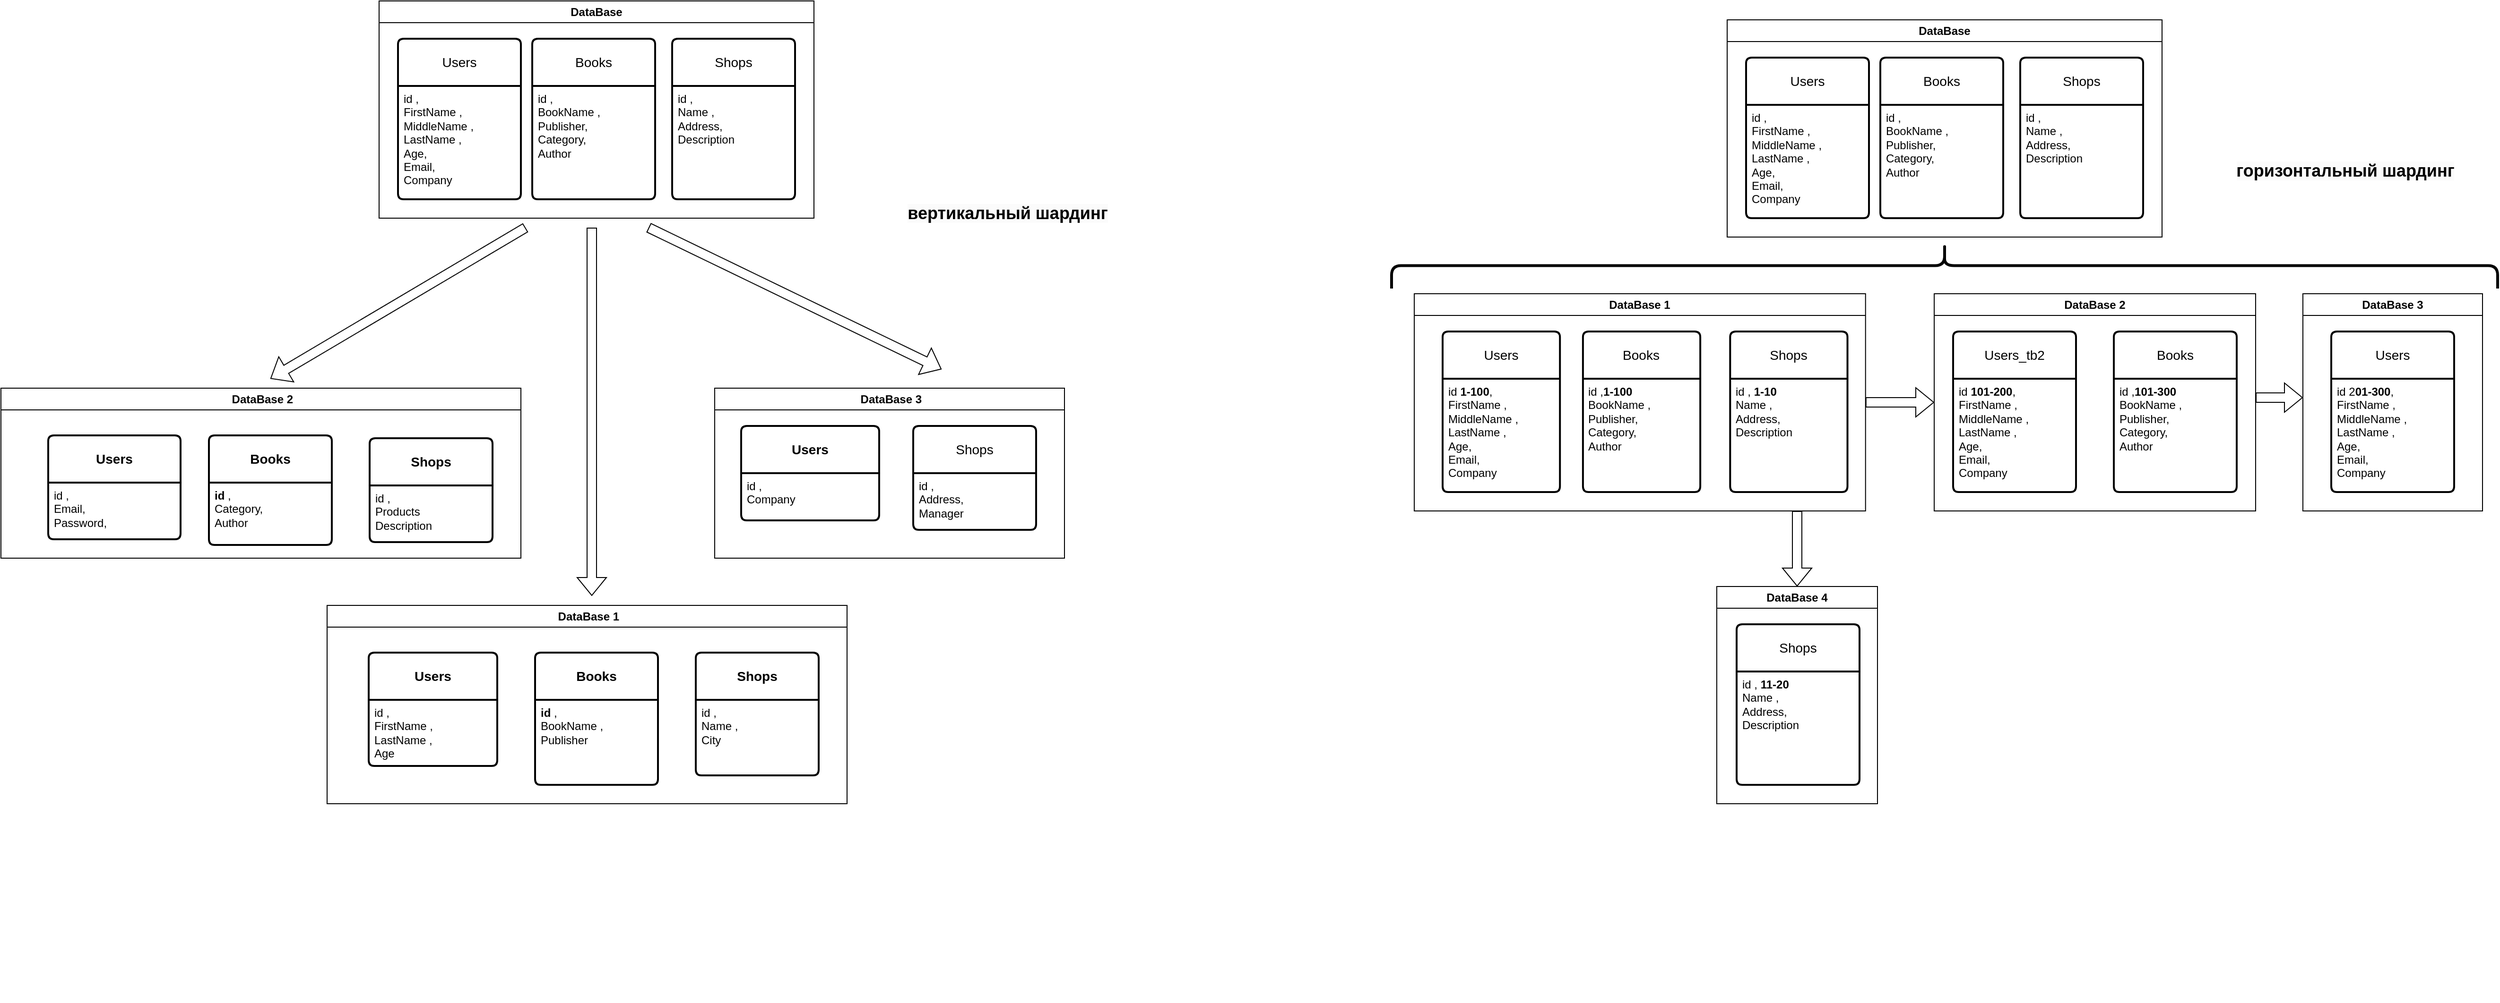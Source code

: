 <mxfile version="21.6.8" type="github">
  <diagram id="C5RBs43oDa-KdzZeNtuy" name="Page-1">
    <mxGraphModel dx="1893" dy="1016" grid="1" gridSize="10" guides="1" tooltips="1" connect="1" arrows="1" fold="1" page="1" pageScale="1" pageWidth="827" pageHeight="1169" math="0" shadow="0">
      <root>
        <mxCell id="WIyWlLk6GJQsqaUBKTNV-0" />
        <mxCell id="WIyWlLk6GJQsqaUBKTNV-1" parent="WIyWlLk6GJQsqaUBKTNV-0" />
        <mxCell id="czhrimL0n0Uo2CRbuoZP-21" value="&amp;nbsp;DataBase 1" style="swimlane;whiteSpace=wrap;html=1;" parent="WIyWlLk6GJQsqaUBKTNV-1" vertex="1">
          <mxGeometry x="-150" y="640" width="550" height="210" as="geometry" />
        </mxCell>
        <mxCell id="czhrimL0n0Uo2CRbuoZP-22" value="Books" style="swimlane;childLayout=stackLayout;horizontal=1;startSize=50;horizontalStack=0;rounded=1;fontSize=14;fontStyle=1;strokeWidth=2;resizeParent=0;resizeLast=1;shadow=0;dashed=0;align=center;arcSize=4;whiteSpace=wrap;html=1;" parent="czhrimL0n0Uo2CRbuoZP-21" vertex="1">
          <mxGeometry x="220" y="50" width="130" height="140" as="geometry">
            <mxRectangle x="40" y="90" width="130" height="50" as="alternateBounds" />
          </mxGeometry>
        </mxCell>
        <mxCell id="czhrimL0n0Uo2CRbuoZP-23" value="&lt;div&gt;&lt;b&gt;id &lt;/b&gt;,&lt;/div&gt;&lt;div&gt;BookName ,&lt;span style=&quot;&quot;&gt;&lt;/span&gt;&lt;/div&gt;Publisher&lt;div&gt;&lt;br&gt;&lt;/div&gt;" style="align=left;strokeColor=none;fillColor=none;spacingLeft=4;fontSize=12;verticalAlign=top;resizable=0;rotatable=0;part=1;html=1;" parent="czhrimL0n0Uo2CRbuoZP-22" vertex="1">
          <mxGeometry y="50" width="130" height="120" as="geometry" />
        </mxCell>
        <mxCell id="czhrimL0n0Uo2CRbuoZP-30" value="" style="rounded=0;whiteSpace=wrap;html=1;" parent="czhrimL0n0Uo2CRbuoZP-22" vertex="1">
          <mxGeometry y="170" width="130" height="-30" as="geometry" />
        </mxCell>
        <mxCell id="czhrimL0n0Uo2CRbuoZP-19" value="Shops" style="swimlane;childLayout=stackLayout;horizontal=1;startSize=50;horizontalStack=0;rounded=1;fontSize=14;fontStyle=1;strokeWidth=2;resizeParent=0;resizeLast=1;shadow=0;dashed=0;align=center;arcSize=4;whiteSpace=wrap;html=1;" parent="czhrimL0n0Uo2CRbuoZP-21" vertex="1">
          <mxGeometry x="390" y="50" width="130" height="130" as="geometry">
            <mxRectangle x="40" y="90" width="130" height="50" as="alternateBounds" />
          </mxGeometry>
        </mxCell>
        <mxCell id="czhrimL0n0Uo2CRbuoZP-20" value="&lt;div&gt;id ,&lt;/div&gt;&lt;div&gt;Name ,&lt;span style=&quot;&quot;&gt;&lt;/span&gt;&lt;/div&gt;&lt;div&gt;Сity&lt;/div&gt;&lt;span style=&quot;background-color: initial;&quot;&gt;&lt;br&gt;&lt;br&gt;&lt;/span&gt;" style="align=left;strokeColor=none;fillColor=none;spacingLeft=4;fontSize=12;verticalAlign=top;resizable=0;rotatable=0;part=1;html=1;" parent="czhrimL0n0Uo2CRbuoZP-19" vertex="1">
          <mxGeometry y="50" width="130" height="80" as="geometry" />
        </mxCell>
        <mxCell id="czhrimL0n0Uo2CRbuoZP-17" value="Users" style="swimlane;childLayout=stackLayout;horizontal=1;startSize=50;horizontalStack=0;rounded=1;fontSize=14;fontStyle=1;strokeWidth=2;resizeParent=0;resizeLast=1;shadow=0;dashed=0;align=center;arcSize=4;whiteSpace=wrap;html=1;" parent="czhrimL0n0Uo2CRbuoZP-21" vertex="1">
          <mxGeometry x="44" y="50" width="136" height="120" as="geometry">
            <mxRectangle x="40" y="90" width="130" height="50" as="alternateBounds" />
          </mxGeometry>
        </mxCell>
        <mxCell id="czhrimL0n0Uo2CRbuoZP-18" value="&lt;div&gt;id ,&lt;/div&gt;&lt;div&gt;FirstName ,&lt;span style=&quot;&quot;&gt;&lt;/span&gt;&lt;/div&gt;&lt;div&gt;&lt;span style=&quot;background-color: initial;&quot;&gt;LastName ,&lt;/span&gt;&lt;br&gt;&lt;/div&gt;&lt;div&gt;Age&lt;/div&gt;" style="align=left;strokeColor=none;fillColor=none;spacingLeft=4;fontSize=12;verticalAlign=top;resizable=0;rotatable=0;part=1;html=1;" parent="czhrimL0n0Uo2CRbuoZP-17" vertex="1">
          <mxGeometry y="50" width="136" height="70" as="geometry" />
        </mxCell>
        <mxCell id="czhrimL0n0Uo2CRbuoZP-6" value="Users" style="swimlane;childLayout=stackLayout;horizontal=1;startSize=50;horizontalStack=0;rounded=1;fontSize=14;fontStyle=0;strokeWidth=2;resizeParent=0;resizeLast=1;shadow=0;dashed=0;align=center;arcSize=4;whiteSpace=wrap;html=1;" parent="WIyWlLk6GJQsqaUBKTNV-1" vertex="1">
          <mxGeometry x="-75" y="40" width="130" height="170" as="geometry">
            <mxRectangle x="40" y="90" width="130" height="50" as="alternateBounds" />
          </mxGeometry>
        </mxCell>
        <mxCell id="czhrimL0n0Uo2CRbuoZP-7" value="&lt;div&gt;id ,&lt;/div&gt;&lt;div&gt;FirstName ,&lt;span style=&quot;&quot;&gt;&lt;/span&gt;&lt;/div&gt;&lt;div&gt;&lt;span style=&quot;&quot;&gt;MiddleName ,&lt;/span&gt;&lt;/div&gt;&lt;div&gt;LastName ,&lt;/div&gt;&lt;div&gt;Age,&lt;/div&gt;&lt;div&gt;Email,&lt;/div&gt;&lt;div&gt;Company&lt;/div&gt;" style="align=left;strokeColor=none;fillColor=none;spacingLeft=4;fontSize=12;verticalAlign=top;resizable=0;rotatable=0;part=1;html=1;" parent="czhrimL0n0Uo2CRbuoZP-6" vertex="1">
          <mxGeometry y="50" width="130" height="120" as="geometry" />
        </mxCell>
        <mxCell id="czhrimL0n0Uo2CRbuoZP-10" value="Shops" style="swimlane;childLayout=stackLayout;horizontal=1;startSize=50;horizontalStack=0;rounded=1;fontSize=14;fontStyle=0;strokeWidth=2;resizeParent=0;resizeLast=1;shadow=0;dashed=0;align=center;arcSize=4;whiteSpace=wrap;html=1;" parent="WIyWlLk6GJQsqaUBKTNV-1" vertex="1">
          <mxGeometry x="215" y="40" width="130" height="170" as="geometry">
            <mxRectangle x="40" y="90" width="130" height="50" as="alternateBounds" />
          </mxGeometry>
        </mxCell>
        <mxCell id="czhrimL0n0Uo2CRbuoZP-11" value="&lt;div&gt;id ,&lt;/div&gt;&lt;div&gt;Name ,&lt;span style=&quot;&quot;&gt;&lt;/span&gt;&lt;/div&gt;Address&lt;span style=&quot;background-color: initial;&quot;&gt;,&lt;br&gt;Description&lt;br&gt;&lt;br&gt;&lt;/span&gt;" style="align=left;strokeColor=none;fillColor=none;spacingLeft=4;fontSize=12;verticalAlign=top;resizable=0;rotatable=0;part=1;html=1;" parent="czhrimL0n0Uo2CRbuoZP-10" vertex="1">
          <mxGeometry y="50" width="130" height="120" as="geometry" />
        </mxCell>
        <mxCell id="czhrimL0n0Uo2CRbuoZP-13" value="DataBase" style="swimlane;whiteSpace=wrap;html=1;" parent="WIyWlLk6GJQsqaUBKTNV-1" vertex="1">
          <mxGeometry x="-95" width="460" height="230" as="geometry" />
        </mxCell>
        <mxCell id="czhrimL0n0Uo2CRbuoZP-8" value="Books" style="swimlane;childLayout=stackLayout;horizontal=1;startSize=50;horizontalStack=0;rounded=1;fontSize=14;fontStyle=0;strokeWidth=2;resizeParent=0;resizeLast=1;shadow=0;dashed=0;align=center;arcSize=4;whiteSpace=wrap;html=1;" parent="czhrimL0n0Uo2CRbuoZP-13" vertex="1">
          <mxGeometry x="162" y="40" width="130" height="170" as="geometry">
            <mxRectangle x="40" y="90" width="130" height="50" as="alternateBounds" />
          </mxGeometry>
        </mxCell>
        <mxCell id="czhrimL0n0Uo2CRbuoZP-9" value="&lt;div&gt;id ,&lt;/div&gt;&lt;div&gt;BookName ,&lt;span style=&quot;&quot;&gt;&lt;/span&gt;&lt;/div&gt;Publisher&lt;span style=&quot;background-color: initial;&quot;&gt;,&lt;/span&gt;&lt;br&gt;&lt;div&gt;Category,&lt;/div&gt;&lt;div&gt;Author&lt;br&gt;&lt;/div&gt;" style="align=left;strokeColor=none;fillColor=none;spacingLeft=4;fontSize=12;verticalAlign=top;resizable=0;rotatable=0;part=1;html=1;" parent="czhrimL0n0Uo2CRbuoZP-8" vertex="1">
          <mxGeometry y="50" width="130" height="120" as="geometry" />
        </mxCell>
        <mxCell id="czhrimL0n0Uo2CRbuoZP-66" value="DataBase 2" style="swimlane;whiteSpace=wrap;html=1;" parent="WIyWlLk6GJQsqaUBKTNV-1" vertex="1">
          <mxGeometry x="1550" y="310" width="340" height="230" as="geometry">
            <mxRectangle x="690" y="580" width="110" height="30" as="alternateBounds" />
          </mxGeometry>
        </mxCell>
        <mxCell id="czhrimL0n0Uo2CRbuoZP-69" value="Users_tb2" style="swimlane;childLayout=stackLayout;horizontal=1;startSize=50;horizontalStack=0;rounded=1;fontSize=14;fontStyle=0;strokeWidth=2;resizeParent=0;resizeLast=1;shadow=0;dashed=0;align=center;arcSize=4;whiteSpace=wrap;html=1;" parent="czhrimL0n0Uo2CRbuoZP-66" vertex="1">
          <mxGeometry x="20" y="40" width="130" height="170" as="geometry">
            <mxRectangle x="40" y="90" width="130" height="50" as="alternateBounds" />
          </mxGeometry>
        </mxCell>
        <mxCell id="czhrimL0n0Uo2CRbuoZP-70" value="&lt;div&gt;id &lt;b&gt;101-200&lt;/b&gt;,&lt;/div&gt;&lt;div&gt;FirstName ,&lt;span style=&quot;&quot;&gt;&lt;/span&gt;&lt;/div&gt;&lt;div&gt;&lt;span style=&quot;&quot;&gt;MiddleName ,&lt;/span&gt;&lt;/div&gt;&lt;div&gt;LastName ,&lt;/div&gt;&lt;div&gt;Age,&lt;/div&gt;&lt;div&gt;Email,&lt;/div&gt;&lt;div&gt;Company&lt;/div&gt;" style="align=left;strokeColor=none;fillColor=none;spacingLeft=4;fontSize=12;verticalAlign=top;resizable=0;rotatable=0;part=1;html=1;" parent="czhrimL0n0Uo2CRbuoZP-69" vertex="1">
          <mxGeometry y="50" width="130" height="120" as="geometry" />
        </mxCell>
        <mxCell id="czhrimL0n0Uo2CRbuoZP-176" value="Books" style="swimlane;childLayout=stackLayout;horizontal=1;startSize=50;horizontalStack=0;rounded=1;fontSize=14;fontStyle=0;strokeWidth=2;resizeParent=0;resizeLast=1;shadow=0;dashed=0;align=center;arcSize=4;whiteSpace=wrap;html=1;" parent="czhrimL0n0Uo2CRbuoZP-66" vertex="1">
          <mxGeometry x="190" y="40" width="130" height="170" as="geometry">
            <mxRectangle x="40" y="90" width="130" height="50" as="alternateBounds" />
          </mxGeometry>
        </mxCell>
        <mxCell id="czhrimL0n0Uo2CRbuoZP-177" value="&lt;div&gt;id ,&lt;b&gt;101-300&lt;/b&gt;&lt;/div&gt;&lt;div&gt;BookName ,&lt;span style=&quot;&quot;&gt;&lt;/span&gt;&lt;/div&gt;Publisher&lt;span style=&quot;background-color: initial;&quot;&gt;,&lt;/span&gt;&lt;br&gt;&lt;div&gt;Category,&lt;/div&gt;&lt;div&gt;Author&lt;br&gt;&lt;/div&gt;" style="align=left;strokeColor=none;fillColor=none;spacingLeft=4;fontSize=12;verticalAlign=top;resizable=0;rotatable=0;part=1;html=1;" parent="czhrimL0n0Uo2CRbuoZP-176" vertex="1">
          <mxGeometry y="50" width="130" height="120" as="geometry" />
        </mxCell>
        <mxCell id="czhrimL0n0Uo2CRbuoZP-96" value="" style="group" parent="WIyWlLk6GJQsqaUBKTNV-1" vertex="1" connectable="0">
          <mxGeometry x="870" y="790" width="530" height="270" as="geometry" />
        </mxCell>
        <mxCell id="czhrimL0n0Uo2CRbuoZP-173" value="&lt;div&gt;id , &lt;b&gt;11-20&lt;/b&gt;&lt;/div&gt;&lt;div&gt;Name ,&lt;span style=&quot;&quot;&gt;&lt;/span&gt;&lt;/div&gt;Address&lt;span style=&quot;background-color: initial;&quot;&gt;,&lt;br&gt;Description&lt;br&gt;&lt;br&gt;&lt;/span&gt;" style="align=left;strokeColor=none;fillColor=none;spacingLeft=4;fontSize=12;verticalAlign=top;resizable=0;rotatable=0;part=1;html=1;" parent="czhrimL0n0Uo2CRbuoZP-96" vertex="1">
          <mxGeometry x="471" y="-80" width="130" height="120" as="geometry" />
        </mxCell>
        <mxCell id="czhrimL0n0Uo2CRbuoZP-195" value="" style="group" parent="czhrimL0n0Uo2CRbuoZP-96" vertex="1" connectable="0">
          <mxGeometry x="450" y="-170" width="170" height="230" as="geometry" />
        </mxCell>
        <mxCell id="czhrimL0n0Uo2CRbuoZP-59" value="DataBase 4" style="swimlane;whiteSpace=wrap;html=1;container=0;" parent="czhrimL0n0Uo2CRbuoZP-195" vertex="1">
          <mxGeometry width="170" height="230" as="geometry" />
        </mxCell>
        <mxCell id="czhrimL0n0Uo2CRbuoZP-172" value="Shops" style="swimlane;childLayout=stackLayout;horizontal=1;startSize=50;horizontalStack=0;rounded=1;fontSize=14;fontStyle=0;strokeWidth=2;resizeParent=0;resizeLast=1;shadow=0;dashed=0;align=center;arcSize=4;whiteSpace=wrap;html=1;container=0;" parent="czhrimL0n0Uo2CRbuoZP-195" vertex="1">
          <mxGeometry x="21" y="40" width="130" height="170" as="geometry">
            <mxRectangle x="40" y="90" width="130" height="50" as="alternateBounds" />
          </mxGeometry>
        </mxCell>
        <mxCell id="czhrimL0n0Uo2CRbuoZP-98" value="&lt;span style=&quot;color: rgb(0, 0, 0); font-family: Helvetica; font-size: 18px; font-style: normal; font-variant-ligatures: normal; font-variant-caps: normal; font-weight: 700; letter-spacing: normal; orphans: 2; text-indent: 0px; text-transform: none; widows: 2; word-spacing: 0px; -webkit-text-stroke-width: 0px; background-color: rgb(251, 251, 251); text-decoration-thickness: initial; text-decoration-style: initial; text-decoration-color: initial; float: none; display: inline !important;&quot;&gt;горизонтальный шардинг&lt;/span&gt;" style="text;whiteSpace=wrap;html=1;align=center;verticalAlign=middle;fontSize=18;" parent="WIyWlLk6GJQsqaUBKTNV-1" vertex="1">
          <mxGeometry x="1860" y="160" width="250" height="40" as="geometry" />
        </mxCell>
        <mxCell id="czhrimL0n0Uo2CRbuoZP-99" value="&lt;span style=&quot;color: rgb(0, 0, 0); font-family: Helvetica; font-size: 18px; font-style: normal; font-variant-ligatures: normal; font-variant-caps: normal; font-weight: 700; letter-spacing: normal; orphans: 2; text-indent: 0px; text-transform: none; widows: 2; word-spacing: 0px; -webkit-text-stroke-width: 0px; background-color: rgb(251, 251, 251); text-decoration-thickness: initial; text-decoration-style: initial; text-decoration-color: initial; float: none; display: inline !important;&quot;&gt;вертикальный шардинг&lt;/span&gt;" style="text;whiteSpace=wrap;html=1;verticalAlign=middle;align=center;fontSize=18;" parent="WIyWlLk6GJQsqaUBKTNV-1" vertex="1">
          <mxGeometry x="450" y="210" width="240" height="30" as="geometry" />
        </mxCell>
        <mxCell id="czhrimL0n0Uo2CRbuoZP-100" value="&amp;nbsp;DataBase 2" style="swimlane;whiteSpace=wrap;html=1;" parent="WIyWlLk6GJQsqaUBKTNV-1" vertex="1">
          <mxGeometry x="-495" y="410" width="550" height="180" as="geometry">
            <mxRectangle x="40" y="560" width="100" height="30" as="alternateBounds" />
          </mxGeometry>
        </mxCell>
        <mxCell id="czhrimL0n0Uo2CRbuoZP-107" value="Users" style="swimlane;childLayout=stackLayout;horizontal=1;startSize=50;horizontalStack=0;rounded=1;fontSize=14;fontStyle=1;strokeWidth=2;resizeParent=0;resizeLast=1;shadow=0;dashed=0;align=center;arcSize=4;whiteSpace=wrap;html=1;" parent="czhrimL0n0Uo2CRbuoZP-100" vertex="1">
          <mxGeometry x="50" y="50" width="140" height="110" as="geometry">
            <mxRectangle x="40" y="90" width="130" height="50" as="alternateBounds" />
          </mxGeometry>
        </mxCell>
        <mxCell id="czhrimL0n0Uo2CRbuoZP-108" value="&lt;div&gt;id ,&lt;/div&gt;&lt;div&gt;&lt;span style=&quot;background-color: initial;&quot;&gt;Email,&lt;/span&gt;&lt;br&gt;&lt;/div&gt;&lt;div&gt;&lt;span style=&quot;background-color: initial;&quot;&gt;Password,&lt;br&gt;&lt;/span&gt;&lt;/div&gt;" style="align=left;strokeColor=none;fillColor=none;spacingLeft=4;fontSize=12;verticalAlign=top;resizable=0;rotatable=0;part=1;html=1;" parent="czhrimL0n0Uo2CRbuoZP-107" vertex="1">
          <mxGeometry y="50" width="140" height="60" as="geometry" />
        </mxCell>
        <mxCell id="czhrimL0n0Uo2CRbuoZP-111" value="Shops" style="swimlane;childLayout=stackLayout;horizontal=1;startSize=50;horizontalStack=0;rounded=1;fontSize=14;fontStyle=1;strokeWidth=2;resizeParent=0;resizeLast=1;shadow=0;dashed=0;align=center;arcSize=4;whiteSpace=wrap;html=1;" parent="czhrimL0n0Uo2CRbuoZP-100" vertex="1">
          <mxGeometry x="390" y="53" width="130" height="110" as="geometry">
            <mxRectangle x="40" y="90" width="130" height="50" as="alternateBounds" />
          </mxGeometry>
        </mxCell>
        <mxCell id="czhrimL0n0Uo2CRbuoZP-112" value="&lt;div&gt;id ,&lt;/div&gt;&lt;div&gt;&lt;/div&gt;&lt;span style=&quot;background-color: initial;&quot;&gt;Products&lt;br&gt;Description&lt;br&gt;&lt;br&gt;&lt;/span&gt;" style="align=left;strokeColor=none;fillColor=none;spacingLeft=4;fontSize=12;verticalAlign=top;resizable=0;rotatable=0;part=1;html=1;" parent="czhrimL0n0Uo2CRbuoZP-111" vertex="1">
          <mxGeometry y="50" width="130" height="60" as="geometry" />
        </mxCell>
        <mxCell id="czhrimL0n0Uo2CRbuoZP-115" value="Books" style="swimlane;childLayout=stackLayout;horizontal=1;startSize=50;horizontalStack=0;rounded=1;fontSize=14;fontStyle=1;strokeWidth=2;resizeParent=0;resizeLast=1;shadow=0;dashed=0;align=center;arcSize=4;whiteSpace=wrap;html=1;" parent="czhrimL0n0Uo2CRbuoZP-100" vertex="1">
          <mxGeometry x="220" y="50" width="130" height="116" as="geometry">
            <mxRectangle x="40" y="90" width="130" height="50" as="alternateBounds" />
          </mxGeometry>
        </mxCell>
        <mxCell id="czhrimL0n0Uo2CRbuoZP-116" value="&lt;div&gt;&lt;b&gt;id &lt;/b&gt;,&lt;/div&gt;&lt;div&gt;&lt;/div&gt;&lt;div&gt;Category,&lt;/div&gt;&lt;div&gt;Author&lt;/div&gt;&lt;div&gt;&lt;br&gt;&lt;/div&gt;" style="align=left;strokeColor=none;fillColor=none;spacingLeft=4;fontSize=12;verticalAlign=top;resizable=0;rotatable=0;part=1;html=1;" parent="czhrimL0n0Uo2CRbuoZP-115" vertex="1">
          <mxGeometry y="50" width="130" height="120" as="geometry" />
        </mxCell>
        <mxCell id="czhrimL0n0Uo2CRbuoZP-117" value="" style="rounded=0;whiteSpace=wrap;html=1;" parent="czhrimL0n0Uo2CRbuoZP-115" vertex="1">
          <mxGeometry y="170" width="130" height="-54" as="geometry" />
        </mxCell>
        <mxCell id="czhrimL0n0Uo2CRbuoZP-147" value="&amp;nbsp;DataBase 3" style="swimlane;whiteSpace=wrap;html=1;" parent="WIyWlLk6GJQsqaUBKTNV-1" vertex="1">
          <mxGeometry x="260" y="410" width="370" height="180" as="geometry">
            <mxRectangle x="40" y="560" width="100" height="30" as="alternateBounds" />
          </mxGeometry>
        </mxCell>
        <mxCell id="czhrimL0n0Uo2CRbuoZP-150" value="Users" style="swimlane;childLayout=stackLayout;horizontal=1;startSize=50;horizontalStack=0;rounded=1;fontSize=14;fontStyle=1;strokeWidth=2;resizeParent=0;resizeLast=1;shadow=0;dashed=0;align=center;arcSize=4;whiteSpace=wrap;html=1;" parent="czhrimL0n0Uo2CRbuoZP-147" vertex="1">
          <mxGeometry x="28" y="40" width="146" height="100" as="geometry">
            <mxRectangle x="40" y="90" width="130" height="50" as="alternateBounds" />
          </mxGeometry>
        </mxCell>
        <mxCell id="czhrimL0n0Uo2CRbuoZP-151" value="&lt;div&gt;id ,&lt;/div&gt;&lt;div&gt;&lt;span style=&quot;background-color: initial;&quot;&gt;Company&lt;/span&gt;&lt;br&gt;&lt;/div&gt;" style="align=left;strokeColor=none;fillColor=none;spacingLeft=4;fontSize=12;verticalAlign=top;resizable=0;rotatable=0;part=1;html=1;" parent="czhrimL0n0Uo2CRbuoZP-150" vertex="1">
          <mxGeometry y="50" width="146" height="50" as="geometry" />
        </mxCell>
        <mxCell id="czhrimL0n0Uo2CRbuoZP-161" value="Shops" style="swimlane;childLayout=stackLayout;horizontal=1;startSize=50;horizontalStack=0;rounded=1;fontSize=14;fontStyle=0;strokeWidth=2;resizeParent=0;resizeLast=1;shadow=0;dashed=0;align=center;arcSize=4;whiteSpace=wrap;html=1;" parent="czhrimL0n0Uo2CRbuoZP-147" vertex="1">
          <mxGeometry x="210" y="40" width="130" height="110" as="geometry">
            <mxRectangle x="40" y="90" width="130" height="50" as="alternateBounds" />
          </mxGeometry>
        </mxCell>
        <mxCell id="czhrimL0n0Uo2CRbuoZP-162" value="&lt;div&gt;id ,&lt;/div&gt;&lt;div&gt;&lt;/div&gt;Address&lt;span style=&quot;background-color: initial;&quot;&gt;,&lt;br&gt;Manager&lt;br&gt;&lt;br&gt;&lt;/span&gt;" style="align=left;strokeColor=none;fillColor=none;spacingLeft=4;fontSize=12;verticalAlign=top;resizable=0;rotatable=0;part=1;html=1;" parent="czhrimL0n0Uo2CRbuoZP-161" vertex="1">
          <mxGeometry y="50" width="130" height="60" as="geometry" />
        </mxCell>
        <mxCell id="czhrimL0n0Uo2CRbuoZP-166" value="DataBase 3" style="swimlane;whiteSpace=wrap;html=1;" parent="WIyWlLk6GJQsqaUBKTNV-1" vertex="1">
          <mxGeometry x="1940" y="310" width="190" height="230" as="geometry">
            <mxRectangle x="690" y="830" width="110" height="30" as="alternateBounds" />
          </mxGeometry>
        </mxCell>
        <mxCell id="czhrimL0n0Uo2CRbuoZP-94" value="Users" style="swimlane;childLayout=stackLayout;horizontal=1;startSize=50;horizontalStack=0;rounded=1;fontSize=14;fontStyle=0;strokeWidth=2;resizeParent=0;resizeLast=1;shadow=0;dashed=0;align=center;arcSize=4;whiteSpace=wrap;html=1;" parent="czhrimL0n0Uo2CRbuoZP-166" vertex="1">
          <mxGeometry x="30" y="40" width="130" height="170" as="geometry">
            <mxRectangle x="40" y="90" width="130" height="50" as="alternateBounds" />
          </mxGeometry>
        </mxCell>
        <mxCell id="czhrimL0n0Uo2CRbuoZP-95" value="&lt;div&gt;id 2&lt;b&gt;01-300&lt;/b&gt;,&lt;/div&gt;&lt;div&gt;FirstName ,&lt;span style=&quot;&quot;&gt;&lt;/span&gt;&lt;/div&gt;&lt;div&gt;&lt;span style=&quot;&quot;&gt;MiddleName ,&lt;/span&gt;&lt;/div&gt;&lt;div&gt;LastName ,&lt;/div&gt;&lt;div&gt;Age,&lt;/div&gt;&lt;div&gt;Email,&lt;/div&gt;&lt;div&gt;Company&lt;/div&gt;" style="align=left;strokeColor=none;fillColor=none;spacingLeft=4;fontSize=12;verticalAlign=top;resizable=0;rotatable=0;part=1;html=1;" parent="czhrimL0n0Uo2CRbuoZP-94" vertex="1">
          <mxGeometry y="50" width="130" height="120" as="geometry" />
        </mxCell>
        <mxCell id="czhrimL0n0Uo2CRbuoZP-187" value="" style="group" parent="WIyWlLk6GJQsqaUBKTNV-1" vertex="1" connectable="0">
          <mxGeometry x="1000" y="310" width="506" height="230" as="geometry" />
        </mxCell>
        <mxCell id="czhrimL0n0Uo2CRbuoZP-196" value="" style="group" parent="czhrimL0n0Uo2CRbuoZP-187" vertex="1" connectable="0">
          <mxGeometry width="477.358" height="230" as="geometry" />
        </mxCell>
        <mxCell id="czhrimL0n0Uo2CRbuoZP-197" value="" style="group" parent="czhrimL0n0Uo2CRbuoZP-196" vertex="1" connectable="0">
          <mxGeometry width="477.358" height="230" as="geometry" />
        </mxCell>
        <mxCell id="czhrimL0n0Uo2CRbuoZP-190" value="DataBase 1" style="swimlane;whiteSpace=wrap;html=1;" parent="czhrimL0n0Uo2CRbuoZP-197" vertex="1">
          <mxGeometry width="477.358" height="230" as="geometry">
            <mxRectangle width="110" height="30" as="alternateBounds" />
          </mxGeometry>
        </mxCell>
        <mxCell id="czhrimL0n0Uo2CRbuoZP-191" value="Shops" style="swimlane;childLayout=stackLayout;horizontal=1;startSize=50;horizontalStack=0;rounded=1;fontSize=14;fontStyle=0;strokeWidth=2;resizeParent=0;resizeLast=1;shadow=0;dashed=0;align=center;arcSize=4;whiteSpace=wrap;html=1;movable=1;resizable=1;rotatable=1;deletable=1;editable=1;locked=0;connectable=1;" parent="czhrimL0n0Uo2CRbuoZP-190" vertex="1">
          <mxGeometry x="334.151" y="40" width="124.113" height="170" as="geometry">
            <mxRectangle x="40" y="90" width="130" height="50" as="alternateBounds" />
          </mxGeometry>
        </mxCell>
        <mxCell id="czhrimL0n0Uo2CRbuoZP-192" value="&lt;div&gt;id , &lt;b&gt;1-10&lt;/b&gt;&lt;/div&gt;&lt;div&gt;Name ,&lt;span style=&quot;&quot;&gt;&lt;/span&gt;&lt;/div&gt;Address&lt;span style=&quot;background-color: initial;&quot;&gt;,&lt;br&gt;Description&lt;br&gt;&lt;br&gt;&lt;/span&gt;" style="align=left;strokeColor=none;fillColor=none;spacingLeft=4;fontSize=12;verticalAlign=top;resizable=0;rotatable=0;part=1;html=1;" parent="czhrimL0n0Uo2CRbuoZP-191" vertex="1">
          <mxGeometry y="50" width="124.113" height="120" as="geometry" />
        </mxCell>
        <mxCell id="czhrimL0n0Uo2CRbuoZP-193" value="Books" style="swimlane;childLayout=stackLayout;horizontal=1;startSize=50;horizontalStack=0;rounded=1;fontSize=14;fontStyle=0;strokeWidth=2;resizeParent=0;resizeLast=1;shadow=0;dashed=0;align=center;arcSize=4;whiteSpace=wrap;html=1;movable=1;resizable=1;rotatable=1;deletable=1;editable=1;locked=0;connectable=1;" parent="czhrimL0n0Uo2CRbuoZP-190" vertex="1">
          <mxGeometry x="178.443" y="40" width="124.113" height="170" as="geometry">
            <mxRectangle x="40" y="90" width="130" height="50" as="alternateBounds" />
          </mxGeometry>
        </mxCell>
        <mxCell id="czhrimL0n0Uo2CRbuoZP-194" value="&lt;div&gt;id ,&lt;b&gt;1-100&lt;/b&gt;&lt;/div&gt;&lt;div&gt;BookName ,&lt;span style=&quot;&quot;&gt;&lt;/span&gt;&lt;/div&gt;Publisher&lt;span style=&quot;background-color: initial;&quot;&gt;,&lt;/span&gt;&lt;br&gt;&lt;div&gt;Category,&lt;/div&gt;&lt;div&gt;Author&lt;br&gt;&lt;/div&gt;" style="align=left;strokeColor=none;fillColor=none;spacingLeft=4;fontSize=12;verticalAlign=top;resizable=0;rotatable=0;part=1;html=1;" parent="czhrimL0n0Uo2CRbuoZP-193" vertex="1">
          <mxGeometry y="50" width="124.113" height="120" as="geometry" />
        </mxCell>
        <mxCell id="czhrimL0n0Uo2CRbuoZP-188" value="Users" style="swimlane;childLayout=stackLayout;horizontal=1;startSize=50;horizontalStack=0;rounded=1;fontSize=14;fontStyle=0;strokeWidth=2;resizeParent=0;resizeLast=1;shadow=0;dashed=0;align=center;arcSize=4;whiteSpace=wrap;html=1;movable=1;resizable=1;rotatable=1;deletable=1;editable=1;locked=0;connectable=1;" parent="czhrimL0n0Uo2CRbuoZP-190" vertex="1">
          <mxGeometry x="29.998" y="40" width="124.113" height="170" as="geometry">
            <mxRectangle x="40" y="90" width="130" height="50" as="alternateBounds" />
          </mxGeometry>
        </mxCell>
        <mxCell id="czhrimL0n0Uo2CRbuoZP-189" value="&lt;div&gt;id &lt;b&gt;1-100&lt;/b&gt;,&lt;/div&gt;&lt;div&gt;FirstName ,&lt;span style=&quot;&quot;&gt;&lt;/span&gt;&lt;/div&gt;&lt;div&gt;&lt;span style=&quot;&quot;&gt;MiddleName ,&lt;/span&gt;&lt;/div&gt;&lt;div&gt;LastName ,&lt;/div&gt;&lt;div&gt;Age,&lt;/div&gt;&lt;div&gt;Email,&lt;/div&gt;&lt;div&gt;Company&lt;/div&gt;" style="align=left;strokeColor=none;fillColor=none;spacingLeft=4;fontSize=12;verticalAlign=top;resizable=0;rotatable=0;part=1;html=1;" parent="czhrimL0n0Uo2CRbuoZP-188" vertex="1">
          <mxGeometry y="50" width="124.113" height="120" as="geometry" />
        </mxCell>
        <mxCell id="czhrimL0n0Uo2CRbuoZP-198" value="" style="shape=flexArrow;endArrow=classic;html=1;rounded=0;" parent="WIyWlLk6GJQsqaUBKTNV-1" edge="1">
          <mxGeometry width="50" height="50" relative="1" as="geometry">
            <mxPoint x="60" y="240" as="sourcePoint" />
            <mxPoint x="-210" y="400" as="targetPoint" />
          </mxGeometry>
        </mxCell>
        <mxCell id="czhrimL0n0Uo2CRbuoZP-199" value="" style="shape=flexArrow;endArrow=classic;html=1;rounded=0;" parent="WIyWlLk6GJQsqaUBKTNV-1" edge="1">
          <mxGeometry width="50" height="50" relative="1" as="geometry">
            <mxPoint x="190" y="240" as="sourcePoint" />
            <mxPoint x="500" y="390" as="targetPoint" />
          </mxGeometry>
        </mxCell>
        <mxCell id="czhrimL0n0Uo2CRbuoZP-200" value="" style="shape=flexArrow;endArrow=classic;html=1;rounded=0;" parent="WIyWlLk6GJQsqaUBKTNV-1" edge="1">
          <mxGeometry width="50" height="50" relative="1" as="geometry">
            <mxPoint x="130" y="240" as="sourcePoint" />
            <mxPoint x="130" y="630" as="targetPoint" />
          </mxGeometry>
        </mxCell>
        <mxCell id="czhrimL0n0Uo2CRbuoZP-201" value="Users" style="swimlane;childLayout=stackLayout;horizontal=1;startSize=50;horizontalStack=0;rounded=1;fontSize=14;fontStyle=0;strokeWidth=2;resizeParent=0;resizeLast=1;shadow=0;dashed=0;align=center;arcSize=4;whiteSpace=wrap;html=1;" parent="WIyWlLk6GJQsqaUBKTNV-1" vertex="1">
          <mxGeometry x="1351" y="60" width="130" height="170" as="geometry">
            <mxRectangle x="40" y="90" width="130" height="50" as="alternateBounds" />
          </mxGeometry>
        </mxCell>
        <mxCell id="czhrimL0n0Uo2CRbuoZP-202" value="&lt;div&gt;id ,&lt;/div&gt;&lt;div&gt;FirstName ,&lt;span style=&quot;&quot;&gt;&lt;/span&gt;&lt;/div&gt;&lt;div&gt;&lt;span style=&quot;&quot;&gt;MiddleName ,&lt;/span&gt;&lt;/div&gt;&lt;div&gt;LastName ,&lt;/div&gt;&lt;div&gt;Age,&lt;/div&gt;&lt;div&gt;Email,&lt;/div&gt;&lt;div&gt;Company&lt;/div&gt;" style="align=left;strokeColor=none;fillColor=none;spacingLeft=4;fontSize=12;verticalAlign=top;resizable=0;rotatable=0;part=1;html=1;" parent="czhrimL0n0Uo2CRbuoZP-201" vertex="1">
          <mxGeometry y="50" width="130" height="120" as="geometry" />
        </mxCell>
        <mxCell id="czhrimL0n0Uo2CRbuoZP-203" value="Shops" style="swimlane;childLayout=stackLayout;horizontal=1;startSize=50;horizontalStack=0;rounded=1;fontSize=14;fontStyle=0;strokeWidth=2;resizeParent=0;resizeLast=1;shadow=0;dashed=0;align=center;arcSize=4;whiteSpace=wrap;html=1;" parent="WIyWlLk6GJQsqaUBKTNV-1" vertex="1">
          <mxGeometry x="1641" y="60" width="130" height="170" as="geometry">
            <mxRectangle x="40" y="90" width="130" height="50" as="alternateBounds" />
          </mxGeometry>
        </mxCell>
        <mxCell id="czhrimL0n0Uo2CRbuoZP-204" value="&lt;div&gt;id ,&lt;/div&gt;&lt;div&gt;Name ,&lt;span style=&quot;&quot;&gt;&lt;/span&gt;&lt;/div&gt;Address&lt;span style=&quot;background-color: initial;&quot;&gt;,&lt;br&gt;Description&lt;br&gt;&lt;br&gt;&lt;/span&gt;" style="align=left;strokeColor=none;fillColor=none;spacingLeft=4;fontSize=12;verticalAlign=top;resizable=0;rotatable=0;part=1;html=1;" parent="czhrimL0n0Uo2CRbuoZP-203" vertex="1">
          <mxGeometry y="50" width="130" height="120" as="geometry" />
        </mxCell>
        <mxCell id="czhrimL0n0Uo2CRbuoZP-205" value="DataBase" style="swimlane;whiteSpace=wrap;html=1;" parent="WIyWlLk6GJQsqaUBKTNV-1" vertex="1">
          <mxGeometry x="1331" y="20" width="460" height="230" as="geometry" />
        </mxCell>
        <mxCell id="czhrimL0n0Uo2CRbuoZP-206" value="Books" style="swimlane;childLayout=stackLayout;horizontal=1;startSize=50;horizontalStack=0;rounded=1;fontSize=14;fontStyle=0;strokeWidth=2;resizeParent=0;resizeLast=1;shadow=0;dashed=0;align=center;arcSize=4;whiteSpace=wrap;html=1;" parent="czhrimL0n0Uo2CRbuoZP-205" vertex="1">
          <mxGeometry x="162" y="40" width="130" height="170" as="geometry">
            <mxRectangle x="40" y="90" width="130" height="50" as="alternateBounds" />
          </mxGeometry>
        </mxCell>
        <mxCell id="czhrimL0n0Uo2CRbuoZP-207" value="&lt;div&gt;id ,&lt;/div&gt;&lt;div&gt;BookName ,&lt;span style=&quot;&quot;&gt;&lt;/span&gt;&lt;/div&gt;Publisher&lt;span style=&quot;background-color: initial;&quot;&gt;,&lt;/span&gt;&lt;br&gt;&lt;div&gt;Category,&lt;/div&gt;&lt;div&gt;Author&lt;br&gt;&lt;/div&gt;" style="align=left;strokeColor=none;fillColor=none;spacingLeft=4;fontSize=12;verticalAlign=top;resizable=0;rotatable=0;part=1;html=1;" parent="czhrimL0n0Uo2CRbuoZP-206" vertex="1">
          <mxGeometry y="50" width="130" height="120" as="geometry" />
        </mxCell>
        <mxCell id="czhrimL0n0Uo2CRbuoZP-210" value="" style="shape=flexArrow;endArrow=classic;html=1;rounded=0;entryX=0;entryY=0.5;entryDx=0;entryDy=0;exitX=1;exitY=0.5;exitDx=0;exitDy=0;" parent="WIyWlLk6GJQsqaUBKTNV-1" source="czhrimL0n0Uo2CRbuoZP-190" target="czhrimL0n0Uo2CRbuoZP-66" edge="1">
          <mxGeometry width="50" height="50" relative="1" as="geometry">
            <mxPoint x="1490" y="520" as="sourcePoint" />
            <mxPoint x="1540" y="470" as="targetPoint" />
          </mxGeometry>
        </mxCell>
        <mxCell id="czhrimL0n0Uo2CRbuoZP-211" value="" style="shape=flexArrow;endArrow=classic;html=1;rounded=0;" parent="WIyWlLk6GJQsqaUBKTNV-1" edge="1">
          <mxGeometry width="50" height="50" relative="1" as="geometry">
            <mxPoint x="1890" y="420" as="sourcePoint" />
            <mxPoint x="1940" y="420" as="targetPoint" />
          </mxGeometry>
        </mxCell>
        <mxCell id="czhrimL0n0Uo2CRbuoZP-212" value="" style="shape=flexArrow;endArrow=classic;html=1;rounded=0;entryX=0.5;entryY=0;entryDx=0;entryDy=0;" parent="WIyWlLk6GJQsqaUBKTNV-1" target="czhrimL0n0Uo2CRbuoZP-59" edge="1">
          <mxGeometry width="50" height="50" relative="1" as="geometry">
            <mxPoint x="1405" y="540" as="sourcePoint" />
            <mxPoint x="1560" y="570" as="targetPoint" />
          </mxGeometry>
        </mxCell>
        <mxCell id="czhrimL0n0Uo2CRbuoZP-214" value="" style="shape=curlyBracket;whiteSpace=wrap;html=1;rounded=1;flipH=1;labelPosition=right;verticalLabelPosition=middle;align=left;verticalAlign=middle;rotation=-90;fontStyle=1;strokeWidth=3;size=0.5;" parent="WIyWlLk6GJQsqaUBKTNV-1" vertex="1">
          <mxGeometry x="1536.75" y="-304.75" width="48.5" height="1170" as="geometry" />
        </mxCell>
      </root>
    </mxGraphModel>
  </diagram>
</mxfile>
